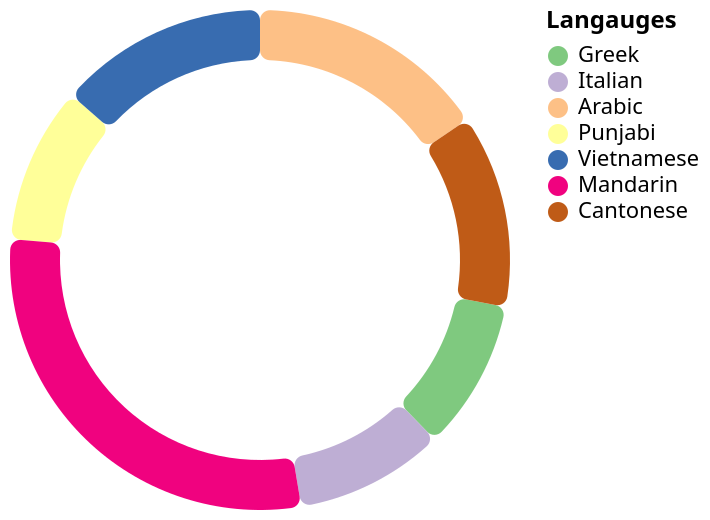 {
  "$schema": "https://vega.github.io/schema/vega-lite/v6.json",
  "description": "Top 7 langauges spoken at home in Australia excludign english 2021",
  "width": 250,
  "height": 250,
  "data": {
    "values": [
      {"category": "Greek", "value": 229643},
      {"category": "Italian", "value": 228042},
      {"category": "Arabic", "value": 367159},
      {"category": "Punjabi", "value": 239033},
      {"category": "Vietnamese", "value": 320758},
      {"category": "Mandarin", "value": 685274},
      {"category": "Cantonese", "value": 295281}
    ]
  },
  "params": [
    {
      "name": "lang_highlight",
      "select": { "type": "point", "fields": ["category"] },
      "bind": "legend"
    }
  ],
  "layer": [
    {
      "mark": {"type": "arc", "innerRadius": 100, "cornerRadius": 5},
      "encoding": {
        "theta": {"field": "value", "type": "quantitative"},
        "color": {
          "field": "category",
          "type": "nominal",
          "scale": {
            "domain": [
              "Greek",
              "Italian",
              "Arabic",
              "Punjabi",
              "Vietnamese",
              "Mandarin",
              "Cantonese"
            ],
            "range": [
              "#7fc97f",
              "#beaed4",
              "#fdc086",
              "#ffff99",
              "#386cb0",
              "#f0027f",
              "#bf5b17"
            ]
          },
          "legend": {"title": "Langauges",
          "labelFontSize": 11,
          "titleFontSize": 12,
          "titleFontWeight": "bold"
        }
        },
        "opacity": {
          "condition": { "param": "lang_highlight", "value": 1 },
          "value": 0.25
        },
        "tooltip": [
          {"field": "category", "type": "nominal", "title": "Language"},
          {
            "field": "value",
            "type": "quantitative",
            "aggregate": "sum",
            "title": "Number of speakers",
            "format": ","
          }
        ]
      }
    }
  ],
  "config": {}
}